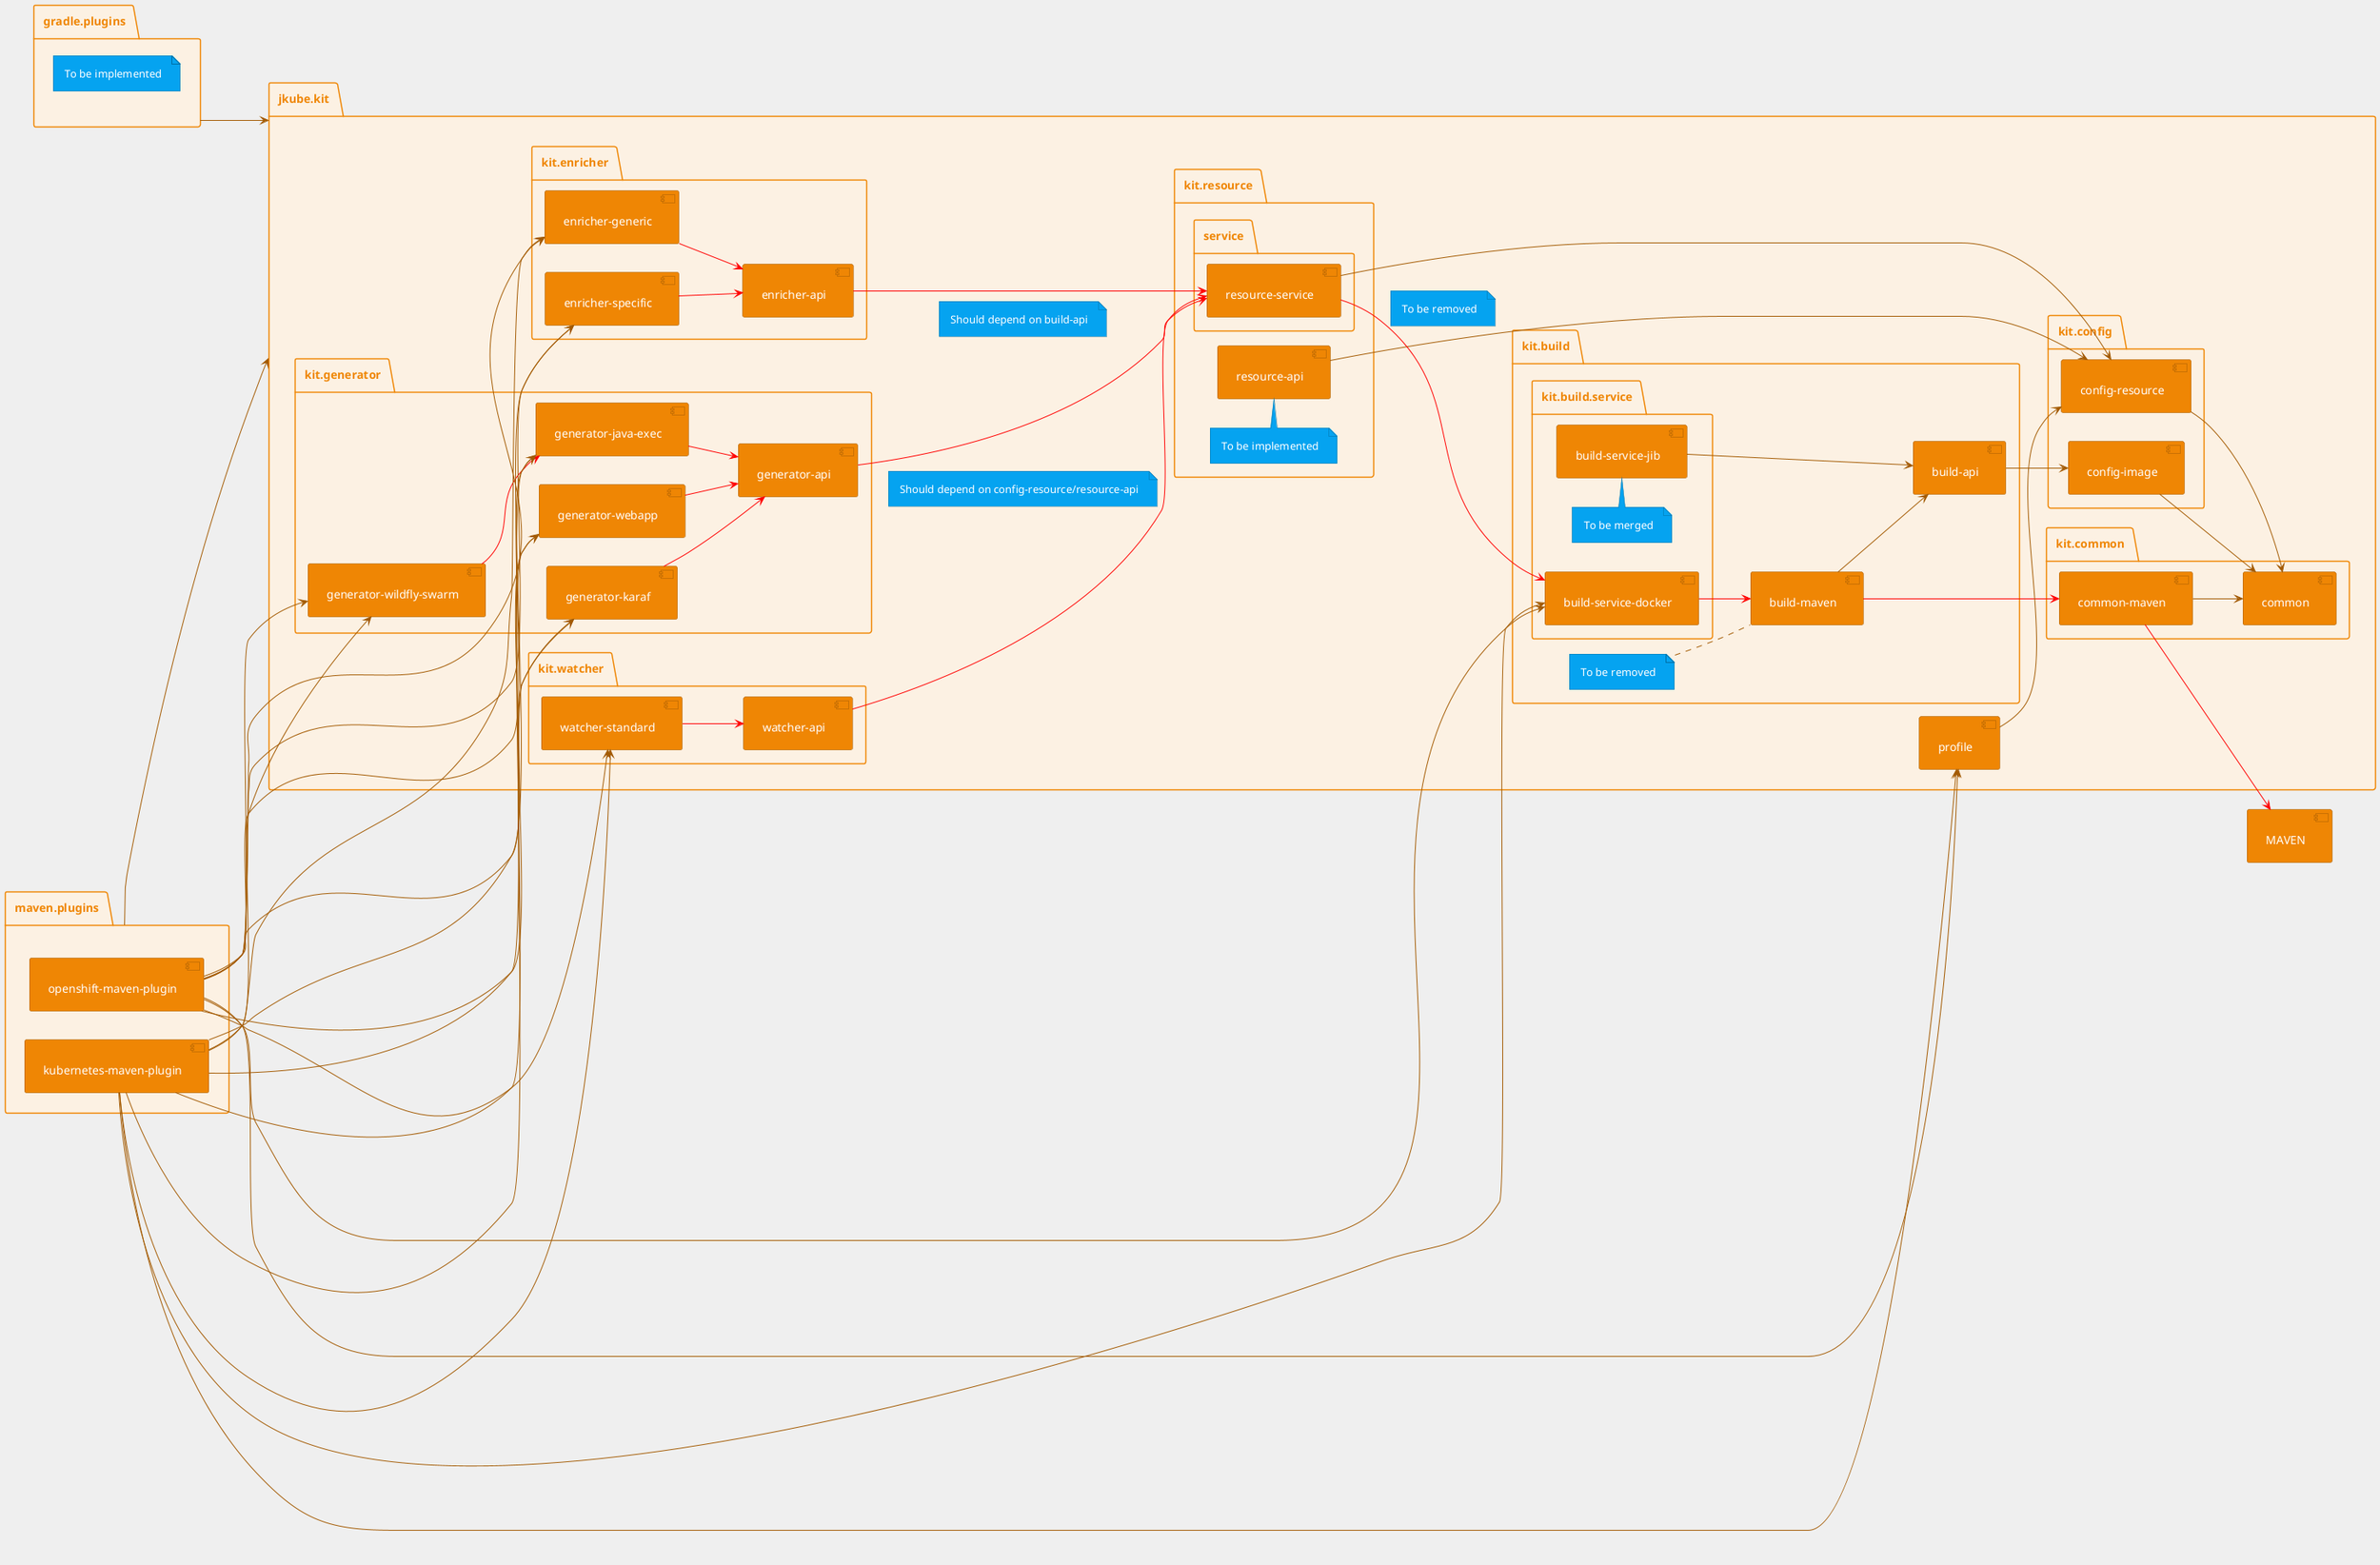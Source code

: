 @startuml
left to right direction
!define background #EFEFEF
!define packageBackground #fcf1e3
!define packageColor #ef8604
!define packageBorder packageColor
!define componentBackground packageColor
!define componentColor #FFFFFF
!define componentBorder #A35A02
!define noteBackground #05A3F0
!define noteColor #FFFFFF
!define noteBorder #006EA3
!define arrowColor componentBorder
!define mavenArrow #FF0000
skinparam Padding 8
skinparam Shadowing false
skinparam backgroundColor background
skinparam Arrow {
  Color arrowColor
}
skinparam package {
  FontColor packageColor
  BackgroundColor packageBackground
  BorderColor packageBorder
}
skinparam component {
  FontColor componentColor
  BackgroundColor componentBackground
  BorderColor componentBorder
}
skinparam note {
    FontColor noteColor
    BackgroundColor noteBackground
    BorderColor noteBorder
}

[MAVEN]

package jkube.kit {
    package kit.common {
        [common]
        [common-maven] --> [common]
        [common-maven] -[mavenArrow]-> [MAVEN]
    }
    package kit.config {
        [config-image] --> [common]
        [config-resource] --> [common]
    }
    package kit.build {
        [build-api] --> [config-image]
        [build-maven] --> [build-api]
        [build-maven] -[mavenArrow]-> [common-maven]
        note left of [build-maven]: To be removed
        package kit.build.service {
            [build-service-docker] -[mavenArrow]-> [build-maven]
            [build-service-jib] --> [build-api]
            note top of [build-service-jib]: To be merged
        }
    }
    package kit.resource {
        [resource-api] --> [config-resource]
        note top of [resource-api]: To be implemented
        package "service" {
            [resource-service] --> [config-resource]
            [resource-service] -[mavenArrow]-> [build-service-docker]
            note on link
                To be removed
            end note
        }
    }
    package kit.enricher {
        ' [enricher-api] --> [resource-api]
        [enricher-api] -[mavenArrow]-> [resource-service]
        [enricher-generic] -[mavenArrow]-> [enricher-api]
        [enricher-specific] -[mavenArrow]-> [enricher-api]
    }
    package kit.generator {
        [generator-api] -[mavenArrow]-> [resource-service]
        note on link
            Should depend on build-api
        end note
        [generator-java-exec] -[mavenArrow]-> [generator-api]
        [generator-karaf] -[mavenArrow]-> [generator-api]
        [generator-webapp] -[mavenArrow]-> [generator-api]
        [generator-wildfly-swarm] -[mavenArrow]-> [generator-java-exec]
    }
    package kit.watcher {
        ' [watcher-api] --> [config-resource]
        [watcher-api] -[mavenArrow]-> [resource-service]
        note on link
            Should depend on config-resource/resource-api
        end note
        [watcher-standard] -[mavenArrow]-> [watcher-api]
    }
    ' [profile] --> [generator-api]
    ' [profile] --> [enricher-api]
    [profile] --> [config-resource]
}

package maven.plugins {
    [kubernetes-maven-plugin] --> [build-service-docker]
    [kubernetes-maven-plugin] --> [enricher-generic]
    [kubernetes-maven-plugin] --> [enricher-specific]
    [kubernetes-maven-plugin] --> [generator-java-exec]
    [kubernetes-maven-plugin] --> [generator-karaf]
    [kubernetes-maven-plugin] --> [generator-webapp]
    [kubernetes-maven-plugin] --> [generator-wildfly-swarm]
    [kubernetes-maven-plugin] --> [profile]
    [kubernetes-maven-plugin] --> [watcher-standard]
    [openshift-maven-plugin] --> [build-service-docker]
    [openshift-maven-plugin] --> [enricher-generic]
    [openshift-maven-plugin] --> [enricher-specific]
    [openshift-maven-plugin] --> [generator-java-exec]
    [openshift-maven-plugin] --> [generator-karaf]
    [openshift-maven-plugin] --> [generator-webapp]
    [openshift-maven-plugin] --> [generator-wildfly-swarm]
    [openshift-maven-plugin] --> [profile]
    [openshift-maven-plugin] --> [watcher-standard]
}

package gradle.plugins {
    note "To be implemented" as GP1
}

maven.plugins --> jkube.kit
gradle.plugins --> jkube.kit


@enduml
